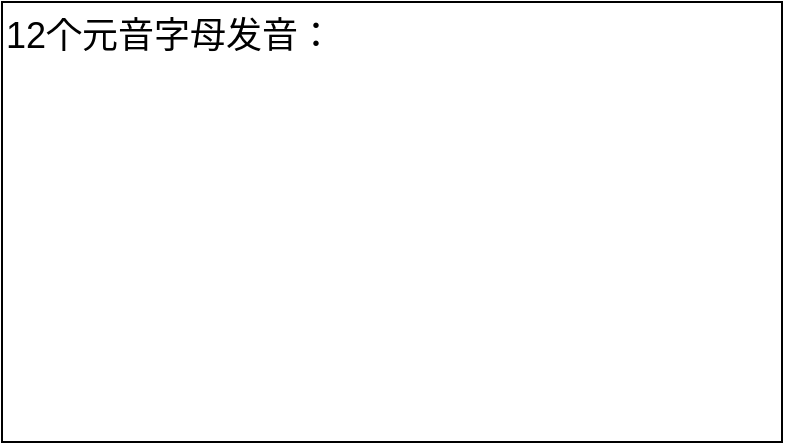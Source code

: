 <mxfile version="22.1.21" type="github">
  <diagram name="第 1 页" id="TGovTwwL7But7a9X8bMC">
    <mxGraphModel dx="594" dy="412" grid="1" gridSize="10" guides="1" tooltips="1" connect="1" arrows="1" fold="1" page="1" pageScale="1" pageWidth="827" pageHeight="1169" math="0" shadow="0">
      <root>
        <mxCell id="0" />
        <mxCell id="1" parent="0" />
        <mxCell id="uLltdjqib2W7RQXsCc4c-1" value="12个元音字母发音：" style="rounded=0;whiteSpace=wrap;html=1;fontSize=18;verticalAlign=top;align=left;" vertex="1" parent="1">
          <mxGeometry x="160" y="130" width="390" height="220" as="geometry" />
        </mxCell>
      </root>
    </mxGraphModel>
  </diagram>
</mxfile>
